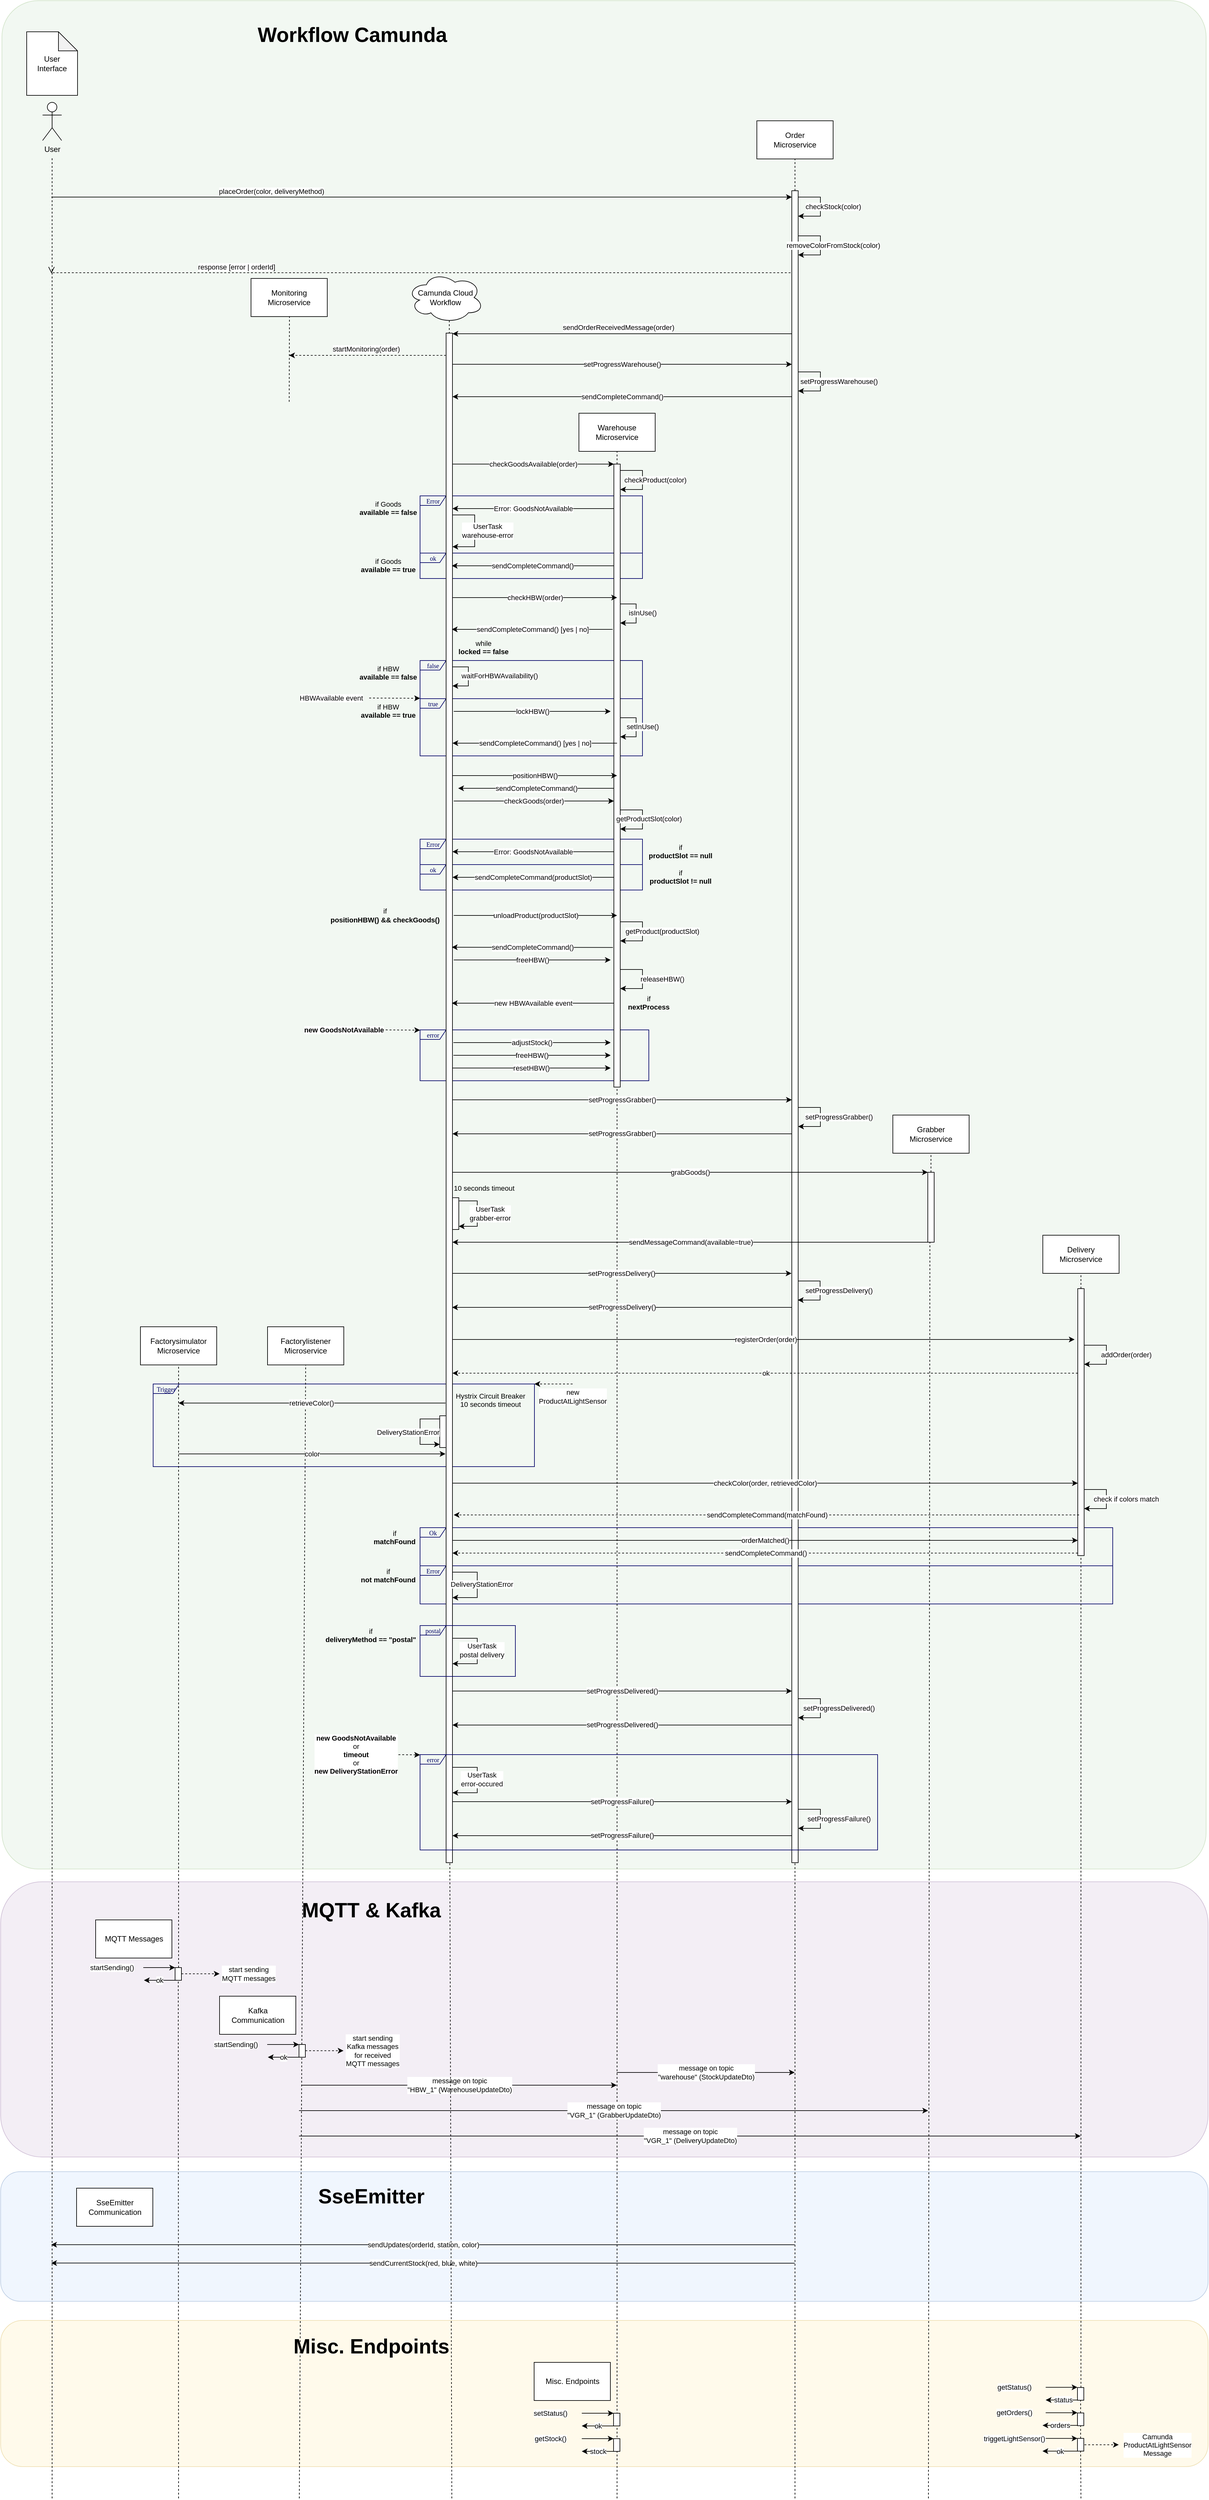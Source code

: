 <mxfile version="24.2.7" type="device">
  <diagram name="Page-1" id="2YBvvXClWsGukQMizWep">
    <mxGraphModel dx="2571" dy="2838" grid="1" gridSize="10" guides="1" tooltips="1" connect="1" arrows="1" fold="1" page="0" pageScale="1" pageWidth="850" pageHeight="1100" math="0" shadow="0">
      <root>
        <mxCell id="0" />
        <mxCell id="1" parent="0" />
        <mxCell id="Nqpnq9ONBKXhgnxI2q2Q-45" value="" style="rounded=1;whiteSpace=wrap;html=1;fillColor=#d5e8d4;strokeColor=#82b366;opacity=30;arcSize=3;" parent="1" vertex="1">
          <mxGeometry x="1582" y="-449" width="1895" height="2939" as="geometry" />
        </mxCell>
        <mxCell id="Nqpnq9ONBKXhgnxI2q2Q-44" value="" style="rounded=1;whiteSpace=wrap;html=1;fillColor=#fff2cc;strokeColor=#d6b656;opacity=40;" parent="1" vertex="1">
          <mxGeometry x="1580" y="3200" width="1900" height="230" as="geometry" />
        </mxCell>
        <mxCell id="Nqpnq9ONBKXhgnxI2q2Q-43" value="" style="rounded=1;whiteSpace=wrap;html=1;fillColor=#dae8fc;strokeColor=#6c8ebf;opacity=40;" parent="1" vertex="1">
          <mxGeometry x="1580" y="2966" width="1900" height="204" as="geometry" />
        </mxCell>
        <mxCell id="Nqpnq9ONBKXhgnxI2q2Q-42" value="" style="rounded=1;whiteSpace=wrap;html=1;fillColor=#e1d5e7;strokeColor=#9673a6;opacity=40;" parent="1" vertex="1">
          <mxGeometry x="1580" y="2510" width="1900" height="433" as="geometry" />
        </mxCell>
        <mxCell id="Nqpnq9ONBKXhgnxI2q2Q-31" value="Error" style="shape=umlFrame;whiteSpace=wrap;html=1;strokeColor=#000066;fillColor=none;fontFamily=Tahoma;fontSize=10;fontColor=#000066;align=center;width=41;height=15;gradientColor=none;" parent="1" vertex="1">
          <mxGeometry x="2240" y="2013" width="1090" height="60" as="geometry" />
        </mxCell>
        <mxCell id="Nqpnq9ONBKXhgnxI2q2Q-29" value="Ok" style="shape=umlFrame;whiteSpace=wrap;html=1;strokeColor=#000066;fillColor=none;fontFamily=Tahoma;fontSize=10;fontColor=#000066;align=center;width=41;height=15;gradientColor=none;" parent="1" vertex="1">
          <mxGeometry x="2240" y="1953" width="1090" height="60" as="geometry" />
        </mxCell>
        <mxCell id="Nqpnq9ONBKXhgnxI2q2Q-26" value="Trigger" style="shape=umlFrame;whiteSpace=wrap;html=1;strokeColor=#000066;fillColor=none;fontFamily=Tahoma;fontSize=10;fontColor=#000066;align=center;width=41;height=15;gradientColor=none;" parent="1" vertex="1">
          <mxGeometry x="1820" y="1727" width="600" height="130" as="geometry" />
        </mxCell>
        <mxCell id="Dkkg-td01ur48ESy3Eq0-56" value="Error" style="shape=umlFrame;whiteSpace=wrap;html=1;strokeColor=#000066;fillColor=none;fontFamily=Tahoma;fontSize=10;fontColor=#000066;align=center;width=41;height=15;gradientColor=none;" parent="1" vertex="1">
          <mxGeometry x="2240" y="330" width="350" height="90" as="geometry" />
        </mxCell>
        <mxCell id="Dkkg-td01ur48ESy3Eq0-59" value="ok" style="shape=umlFrame;whiteSpace=wrap;html=1;strokeColor=#000066;fillColor=none;fontFamily=Tahoma;fontSize=10;fontColor=#000066;align=center;width=41;height=15;gradientColor=none;" parent="1" vertex="1">
          <mxGeometry x="2240" y="420" width="350" height="40" as="geometry" />
        </mxCell>
        <mxCell id="Dkkg-td01ur48ESy3Eq0-69" value="true" style="shape=umlFrame;whiteSpace=wrap;html=1;strokeColor=#000066;fillColor=none;fontFamily=Tahoma;fontSize=10;fontColor=#000066;align=center;width=41;height=15;gradientColor=none;" parent="1" vertex="1">
          <mxGeometry x="2240" y="649" width="350" height="90" as="geometry" />
        </mxCell>
        <mxCell id="Nqpnq9ONBKXhgnxI2q2Q-12" value="false" style="shape=umlFrame;whiteSpace=wrap;html=1;strokeColor=#000066;fillColor=none;fontFamily=Tahoma;fontSize=10;fontColor=#000066;align=center;width=41;height=15;gradientColor=none;" parent="1" vertex="1">
          <mxGeometry x="2240" y="589" width="350" height="60" as="geometry" />
        </mxCell>
        <mxCell id="Nqpnq9ONBKXhgnxI2q2Q-15" value="Error" style="shape=umlFrame;whiteSpace=wrap;html=1;strokeColor=#000066;fillColor=none;fontFamily=Tahoma;fontSize=10;fontColor=#000066;align=center;width=41;height=15;gradientColor=none;" parent="1" vertex="1">
          <mxGeometry x="2240" y="870" width="350" height="40" as="geometry" />
        </mxCell>
        <mxCell id="Nqpnq9ONBKXhgnxI2q2Q-16" value="ok" style="shape=umlFrame;whiteSpace=wrap;html=1;strokeColor=#000066;fillColor=none;fontFamily=Tahoma;fontSize=10;fontColor=#000066;align=center;width=41;height=15;gradientColor=none;" parent="1" vertex="1">
          <mxGeometry x="2240" y="910" width="350" height="40" as="geometry" />
        </mxCell>
        <mxCell id="Dkkg-td01ur48ESy3Eq0-104" value="error" style="shape=umlFrame;whiteSpace=wrap;html=1;strokeColor=#000066;fillColor=none;fontFamily=Tahoma;fontSize=10;fontColor=#000066;align=center;width=41;height=15;gradientColor=none;" parent="1" vertex="1">
          <mxGeometry x="2240" y="1170" width="360" height="80" as="geometry" />
        </mxCell>
        <mxCell id="Dkkg-td01ur48ESy3Eq0-2" value="Delivery&lt;br&gt;Microservice" style="rounded=0;whiteSpace=wrap;html=1;" parent="1" vertex="1">
          <mxGeometry x="3220" y="1493" width="120" height="60" as="geometry" />
        </mxCell>
        <mxCell id="Dkkg-td01ur48ESy3Eq0-3" value="Grabber&lt;div&gt;Microservice&lt;/div&gt;" style="rounded=0;whiteSpace=wrap;html=1;" parent="1" vertex="1">
          <mxGeometry x="2984" y="1304" width="120" height="60" as="geometry" />
        </mxCell>
        <mxCell id="Dkkg-td01ur48ESy3Eq0-4" value="Factorylistener&lt;div&gt;Microservice&lt;/div&gt;" style="rounded=0;whiteSpace=wrap;html=1;" parent="1" vertex="1">
          <mxGeometry x="2000" y="1637" width="120" height="60" as="geometry" />
        </mxCell>
        <mxCell id="Dkkg-td01ur48ESy3Eq0-5" value="Factorysimulator&lt;div&gt;Microservice&lt;/div&gt;" style="rounded=0;whiteSpace=wrap;html=1;" parent="1" vertex="1">
          <mxGeometry x="1800" y="1637" width="120" height="60" as="geometry" />
        </mxCell>
        <mxCell id="Dkkg-td01ur48ESy3Eq0-7" value="&lt;div&gt;Order&lt;br&gt;Microservice&lt;/div&gt;" style="rounded=0;whiteSpace=wrap;html=1;" parent="1" vertex="1">
          <mxGeometry x="2770" y="-260" width="120" height="60" as="geometry" />
        </mxCell>
        <mxCell id="Dkkg-td01ur48ESy3Eq0-8" value="&lt;div&gt;Warehouse&lt;br&gt;Microservice&lt;/div&gt;" style="rounded=0;whiteSpace=wrap;html=1;" parent="1" vertex="1">
          <mxGeometry x="2490" y="200" width="120" height="60" as="geometry" />
        </mxCell>
        <mxCell id="Dkkg-td01ur48ESy3Eq0-9" value="Camunda Cloud Workflow" style="ellipse;shape=cloud;whiteSpace=wrap;html=1;" parent="1" vertex="1">
          <mxGeometry x="2220" y="-22" width="120" height="80" as="geometry" />
        </mxCell>
        <mxCell id="Dkkg-td01ur48ESy3Eq0-13" value="" style="endArrow=none;dashed=1;html=1;rounded=0;entryX=0.5;entryY=1;entryDx=0;entryDy=0;" parent="1" source="Dkkg-td01ur48ESy3Eq0-14" target="Dkkg-td01ur48ESy3Eq0-7" edge="1">
          <mxGeometry width="50" height="50" relative="1" as="geometry">
            <mxPoint x="2830" y="1261" as="sourcePoint" />
            <mxPoint x="2820" y="-129" as="targetPoint" />
          </mxGeometry>
        </mxCell>
        <mxCell id="Dkkg-td01ur48ESy3Eq0-15" value="" style="endArrow=none;dashed=1;html=1;rounded=0;entryX=0.5;entryY=1;entryDx=0;entryDy=0;" parent="1" target="Dkkg-td01ur48ESy3Eq0-14" edge="1">
          <mxGeometry width="50" height="50" relative="1" as="geometry">
            <mxPoint x="2830" y="3480" as="sourcePoint" />
            <mxPoint x="2830" y="-100" as="targetPoint" />
          </mxGeometry>
        </mxCell>
        <mxCell id="Dkkg-td01ur48ESy3Eq0-14" value="" style="html=1;points=[];perimeter=orthogonalPerimeter;outlineConnect=0;targetShapes=umlLifeline;portConstraint=eastwest;newEdgeStyle={&quot;edgeStyle&quot;:&quot;elbowEdgeStyle&quot;,&quot;elbow&quot;:&quot;vertical&quot;,&quot;curved&quot;:0,&quot;rounded&quot;:0};" parent="1" vertex="1">
          <mxGeometry x="2825" y="-150" width="10" height="2630" as="geometry" />
        </mxCell>
        <mxCell id="Dkkg-td01ur48ESy3Eq0-17" value="placeOrder(color, deliveryMethod)" style="endArrow=classic;html=1;rounded=0;" parent="1" target="Dkkg-td01ur48ESy3Eq0-14" edge="1">
          <mxGeometry x="-0.407" y="9" width="50" height="50" relative="1" as="geometry">
            <mxPoint x="1660" y="-140" as="sourcePoint" />
            <mxPoint x="2425" y="-150" as="targetPoint" />
            <mxPoint as="offset" />
          </mxGeometry>
        </mxCell>
        <mxCell id="Dkkg-td01ur48ESy3Eq0-19" value="checkStock(color)" style="endArrow=classic;html=1;rounded=0;" parent="1" edge="1">
          <mxGeometry y="20" width="50" height="50" relative="1" as="geometry">
            <mxPoint x="2835" y="-140" as="sourcePoint" />
            <mxPoint x="2835" y="-110" as="targetPoint" />
            <Array as="points">
              <mxPoint x="2870" y="-140" />
              <mxPoint x="2870" y="-110" />
            </Array>
            <mxPoint as="offset" />
          </mxGeometry>
        </mxCell>
        <mxCell id="Dkkg-td01ur48ESy3Eq0-20" value="response [error | orderId]" style="html=1;verticalAlign=bottom;endArrow=open;dashed=1;endSize=8;edgeStyle=elbowEdgeStyle;elbow=vertical;curved=0;rounded=0;" parent="1" edge="1">
          <mxGeometry x="0.503" relative="1" as="geometry">
            <mxPoint x="1660" y="-20" as="targetPoint" />
            <Array as="points">
              <mxPoint x="2660" y="-21" />
              <mxPoint x="2225" y="80" />
            </Array>
            <mxPoint x="2825" y="-31" as="sourcePoint" />
            <mxPoint as="offset" />
          </mxGeometry>
        </mxCell>
        <mxCell id="Dkkg-td01ur48ESy3Eq0-21" value="removeColorFromStock(color)" style="endArrow=classic;html=1;rounded=0;" parent="1" edge="1">
          <mxGeometry y="20" width="50" height="50" relative="1" as="geometry">
            <mxPoint x="2835" y="-79" as="sourcePoint" />
            <mxPoint x="2835" y="-49" as="targetPoint" />
            <Array as="points">
              <mxPoint x="2870" y="-79" />
              <mxPoint x="2870" y="-49" />
            </Array>
            <mxPoint as="offset" />
          </mxGeometry>
        </mxCell>
        <mxCell id="Dkkg-td01ur48ESy3Eq0-22" value="" style="endArrow=none;dashed=1;html=1;rounded=0;entryX=0.55;entryY=0.95;entryDx=0;entryDy=0;entryPerimeter=0;" parent="1" target="Dkkg-td01ur48ESy3Eq0-9" edge="1">
          <mxGeometry width="50" height="50" relative="1" as="geometry">
            <mxPoint x="2286" y="75" as="sourcePoint" />
            <mxPoint x="190" y="290" as="targetPoint" />
          </mxGeometry>
        </mxCell>
        <mxCell id="Dkkg-td01ur48ESy3Eq0-23" value="sendUpdates(orderId, station, color)" style="endArrow=classic;html=1;rounded=0;" parent="1" edge="1">
          <mxGeometry width="50" height="50" relative="1" as="geometry">
            <mxPoint x="2829.5" y="3081" as="sourcePoint" />
            <mxPoint x="1659.5" y="3080.89" as="targetPoint" />
          </mxGeometry>
        </mxCell>
        <mxCell id="Dkkg-td01ur48ESy3Eq0-24" value="sendCurrentStock(red, blue, white)" style="endArrow=classic;html=1;rounded=0;" parent="1" edge="1">
          <mxGeometry width="50" height="50" relative="1" as="geometry">
            <mxPoint x="2829.5" y="3110" as="sourcePoint" />
            <mxPoint x="1659.5" y="3109.78" as="targetPoint" />
          </mxGeometry>
        </mxCell>
        <mxCell id="Dkkg-td01ur48ESy3Eq0-25" value="sendOrderReceivedMessage(order)" style="endArrow=classic;html=1;rounded=0;" parent="1" edge="1">
          <mxGeometry x="0.022" y="-10" width="50" height="50" relative="1" as="geometry">
            <mxPoint x="2825" y="75" as="sourcePoint" />
            <mxPoint x="2291.0" y="75" as="targetPoint" />
            <mxPoint as="offset" />
          </mxGeometry>
        </mxCell>
        <mxCell id="Dkkg-td01ur48ESy3Eq0-26" value="" style="endArrow=none;dashed=1;html=1;rounded=0;entryX=0.5;entryY=1;entryDx=0;entryDy=0;" parent="1" source="Dkkg-td01ur48ESy3Eq0-44" target="Dkkg-td01ur48ESy3Eq0-8" edge="1">
          <mxGeometry width="50" height="50" relative="1" as="geometry">
            <mxPoint x="2550" y="1710" as="sourcePoint" />
            <mxPoint x="2490" y="400" as="targetPoint" />
          </mxGeometry>
        </mxCell>
        <mxCell id="Dkkg-td01ur48ESy3Eq0-27" value="message on topic &lt;br&gt;&quot;warehouse&quot; (StockUpdateDto)" style="endArrow=classic;html=1;rounded=0;" parent="1" edge="1">
          <mxGeometry width="50" height="50" relative="1" as="geometry">
            <mxPoint x="2549.5" y="2810" as="sourcePoint" />
            <mxPoint x="2829.5" y="2810" as="targetPoint" />
            <mxPoint as="offset" />
          </mxGeometry>
        </mxCell>
        <mxCell id="Dkkg-td01ur48ESy3Eq0-28" value="SseEmitter Communication" style="rounded=0;whiteSpace=wrap;html=1;" parent="1" vertex="1">
          <mxGeometry x="1699.5" y="2992" width="120" height="60" as="geometry" />
        </mxCell>
        <mxCell id="Dkkg-td01ur48ESy3Eq0-29" value="Kafka&lt;br&gt;Communication" style="rounded=0;whiteSpace=wrap;html=1;" parent="1" vertex="1">
          <mxGeometry x="1924.5" y="2690" width="120" height="60" as="geometry" />
        </mxCell>
        <mxCell id="Dkkg-td01ur48ESy3Eq0-36" value="" style="endArrow=none;dashed=1;html=1;rounded=0;entryX=0.5;entryY=1;entryDx=0;entryDy=0;" parent="1" target="Dkkg-td01ur48ESy3Eq0-4" edge="1">
          <mxGeometry width="50" height="50" relative="1" as="geometry">
            <mxPoint x="2050" y="3480" as="sourcePoint" />
            <mxPoint x="2049" y="1200" as="targetPoint" />
          </mxGeometry>
        </mxCell>
        <mxCell id="Dkkg-td01ur48ESy3Eq0-37" value="message on topic&lt;br&gt;&quot;HBW_1&quot; (WarehouseUpdateDto)" style="endArrow=classic;html=1;rounded=0;" parent="1" edge="1">
          <mxGeometry x="0.001" width="50" height="50" relative="1" as="geometry">
            <mxPoint x="2053.5" y="2830" as="sourcePoint" />
            <mxPoint x="2549.5" y="2830" as="targetPoint" />
            <mxPoint as="offset" />
          </mxGeometry>
        </mxCell>
        <mxCell id="Dkkg-td01ur48ESy3Eq0-38" value="" style="endArrow=none;dashed=1;html=1;rounded=0;entryX=0.5;entryY=1;entryDx=0;entryDy=0;" parent="1" source="Dkkg-td01ur48ESy3Eq0-118" target="Dkkg-td01ur48ESy3Eq0-2" edge="1">
          <mxGeometry width="50" height="50" relative="1" as="geometry">
            <mxPoint x="1030" y="3477" as="sourcePoint" />
            <mxPoint x="1029" y="417" as="targetPoint" />
          </mxGeometry>
        </mxCell>
        <mxCell id="Dkkg-td01ur48ESy3Eq0-39" value="" style="endArrow=none;dashed=1;html=1;rounded=0;entryX=0.5;entryY=1;entryDx=0;entryDy=0;" parent="1" source="Dkkg-td01ur48ESy3Eq0-108" target="Dkkg-td01ur48ESy3Eq0-3" edge="1">
          <mxGeometry width="50" height="50" relative="1" as="geometry">
            <mxPoint x="3044" y="2154" as="sourcePoint" />
            <mxPoint x="3043" y="-376" as="targetPoint" />
          </mxGeometry>
        </mxCell>
        <mxCell id="Dkkg-td01ur48ESy3Eq0-40" value="checkGoodsAvailable(order)" style="endArrow=classic;html=1;rounded=0;" parent="1" edge="1">
          <mxGeometry width="50" height="50" relative="1" as="geometry">
            <mxPoint x="2291" y="280.0" as="sourcePoint" />
            <mxPoint x="2545" y="280.0" as="targetPoint" />
          </mxGeometry>
        </mxCell>
        <mxCell id="Dkkg-td01ur48ESy3Eq0-43" value="" style="endArrow=none;dashed=1;html=1;rounded=0;entryX=0.55;entryY=0.95;entryDx=0;entryDy=0;entryPerimeter=0;" parent="1" target="Dkkg-td01ur48ESy3Eq0-41" edge="1">
          <mxGeometry width="50" height="50" relative="1" as="geometry">
            <mxPoint x="2290" y="3480" as="sourcePoint" />
            <mxPoint x="126" y="166" as="targetPoint" />
          </mxGeometry>
        </mxCell>
        <mxCell id="Dkkg-td01ur48ESy3Eq0-41" value="" style="html=1;points=[];perimeter=orthogonalPerimeter;outlineConnect=0;targetShapes=umlLifeline;portConstraint=eastwest;newEdgeStyle={&quot;edgeStyle&quot;:&quot;elbowEdgeStyle&quot;,&quot;elbow&quot;:&quot;vertical&quot;,&quot;curved&quot;:0,&quot;rounded&quot;:0};" parent="1" vertex="1">
          <mxGeometry x="2281" y="74" width="10" height="2406" as="geometry" />
        </mxCell>
        <mxCell id="Dkkg-td01ur48ESy3Eq0-45" value="" style="endArrow=none;dashed=1;html=1;rounded=0;" parent="1" target="Dkkg-td01ur48ESy3Eq0-44" edge="1">
          <mxGeometry width="50" height="50" relative="1" as="geometry">
            <mxPoint x="2550" y="3480" as="sourcePoint" />
            <mxPoint x="2950" y="1840" as="targetPoint" />
          </mxGeometry>
        </mxCell>
        <mxCell id="Dkkg-td01ur48ESy3Eq0-44" value="" style="html=1;points=[];perimeter=orthogonalPerimeter;outlineConnect=0;targetShapes=umlLifeline;portConstraint=eastwest;newEdgeStyle={&quot;edgeStyle&quot;:&quot;elbowEdgeStyle&quot;,&quot;elbow&quot;:&quot;vertical&quot;,&quot;curved&quot;:0,&quot;rounded&quot;:0};" parent="1" vertex="1">
          <mxGeometry x="2545" y="280" width="10" height="980" as="geometry" />
        </mxCell>
        <mxCell id="Dkkg-td01ur48ESy3Eq0-46" value="checkProduct(color)" style="endArrow=classic;html=1;rounded=0;" parent="1" edge="1">
          <mxGeometry y="20" width="50" height="50" relative="1" as="geometry">
            <mxPoint x="2555" y="290" as="sourcePoint" />
            <mxPoint x="2555" y="320" as="targetPoint" />
            <Array as="points">
              <mxPoint x="2590" y="290" />
              <mxPoint x="2590" y="320" />
            </Array>
            <mxPoint as="offset" />
          </mxGeometry>
        </mxCell>
        <mxCell id="Dkkg-td01ur48ESy3Eq0-61" value="Error: GoodsNotAvailable" style="endArrow=classic;html=1;rounded=0;" parent="1" edge="1">
          <mxGeometry width="50" height="50" relative="1" as="geometry">
            <mxPoint x="2545" y="350" as="sourcePoint" />
            <mxPoint x="2291" y="350" as="targetPoint" />
          </mxGeometry>
        </mxCell>
        <mxCell id="Dkkg-td01ur48ESy3Eq0-62" value="UserTask&lt;br&gt;warehouse-error" style="endArrow=classic;html=1;rounded=0;" parent="1" edge="1">
          <mxGeometry y="20" width="50" height="50" relative="1" as="geometry">
            <mxPoint x="2291" y="360" as="sourcePoint" />
            <mxPoint x="2291" y="410" as="targetPoint" />
            <Array as="points">
              <mxPoint x="2326" y="360" />
              <mxPoint x="2326" y="410" />
              <mxPoint x="2291" y="410" />
            </Array>
            <mxPoint as="offset" />
          </mxGeometry>
        </mxCell>
        <mxCell id="Dkkg-td01ur48ESy3Eq0-63" value="sendCompleteCommand()" style="endArrow=classic;html=1;rounded=0;" parent="1" edge="1">
          <mxGeometry width="50" height="50" relative="1" as="geometry">
            <mxPoint x="2544.5" y="440" as="sourcePoint" />
            <mxPoint x="2290" y="440" as="targetPoint" />
          </mxGeometry>
        </mxCell>
        <mxCell id="Dkkg-td01ur48ESy3Eq0-64" value="checkHBW(order)" style="endArrow=classic;html=1;rounded=0;" parent="1" edge="1">
          <mxGeometry width="50" height="50" relative="1" as="geometry">
            <mxPoint x="2291" y="490" as="sourcePoint" />
            <mxPoint x="2550" y="490" as="targetPoint" />
          </mxGeometry>
        </mxCell>
        <mxCell id="Dkkg-td01ur48ESy3Eq0-66" value="isInUse()" style="endArrow=classic;html=1;rounded=0;" parent="1" edge="1">
          <mxGeometry x="-0.02" y="10" width="50" height="50" relative="1" as="geometry">
            <mxPoint x="2555" y="500" as="sourcePoint" />
            <mxPoint x="2555" y="530" as="targetPoint" />
            <Array as="points">
              <mxPoint x="2580" y="500" />
              <mxPoint x="2580" y="530" />
            </Array>
            <mxPoint as="offset" />
          </mxGeometry>
        </mxCell>
        <mxCell id="Dkkg-td01ur48ESy3Eq0-68" value="sendCompleteCommand() [yes | no]" style="endArrow=classic;html=1;rounded=0;" parent="1" edge="1">
          <mxGeometry width="50" height="50" relative="1" as="geometry">
            <mxPoint x="2543" y="540.0" as="sourcePoint" />
            <mxPoint x="2290" y="540" as="targetPoint" />
          </mxGeometry>
        </mxCell>
        <mxCell id="Dkkg-td01ur48ESy3Eq0-71" value="&lt;p style=&quot;margin-top: 0px; font-size: 11px;&quot;&gt;&lt;span style=&quot;font-weight: 400;&quot;&gt;if Goods&lt;/span&gt;&lt;br&gt;available == false&lt;/p&gt;" style="text;html=1;whiteSpace=wrap;overflow=hidden;rounded=0;align=center;verticalAlign=top;fontSize=11;fontStyle=1;fontFamily=Helvetica;" parent="1" vertex="1">
          <mxGeometry x="2130" y="330" width="120" height="40" as="geometry" />
        </mxCell>
        <mxCell id="Dkkg-td01ur48ESy3Eq0-72" value="&lt;span style=&quot;font-weight: normal;&quot;&gt;if HBW&lt;/span&gt;&lt;div&gt;available == true&lt;br&gt;&lt;/div&gt;" style="text;html=1;whiteSpace=wrap;overflow=hidden;rounded=0;align=center;verticalAlign=top;fontSize=11;fontStyle=1;fontFamily=Helvetica;" parent="1" vertex="1">
          <mxGeometry x="2130" y="649" width="120" height="40" as="geometry" />
        </mxCell>
        <mxCell id="Dkkg-td01ur48ESy3Eq0-73" value="lockHBW()" style="endArrow=classic;html=1;rounded=0;" parent="1" edge="1">
          <mxGeometry width="50" height="50" relative="1" as="geometry">
            <mxPoint x="2293" y="669" as="sourcePoint" />
            <mxPoint x="2540" y="669" as="targetPoint" />
          </mxGeometry>
        </mxCell>
        <mxCell id="Dkkg-td01ur48ESy3Eq0-74" value="setInUse()" style="endArrow=classic;html=1;rounded=0;" parent="1" edge="1">
          <mxGeometry x="-0.02" y="10" width="50" height="50" relative="1" as="geometry">
            <mxPoint x="2555" y="679" as="sourcePoint" />
            <mxPoint x="2555" y="709" as="targetPoint" />
            <Array as="points">
              <mxPoint x="2580" y="679" />
              <mxPoint x="2580" y="709" />
            </Array>
            <mxPoint as="offset" />
          </mxGeometry>
        </mxCell>
        <mxCell id="Dkkg-td01ur48ESy3Eq0-75" value="sendCompleteCommand() [yes | no]" style="endArrow=classic;html=1;rounded=0;" parent="1" edge="1">
          <mxGeometry width="50" height="50" relative="1" as="geometry">
            <mxPoint x="2550" y="719" as="sourcePoint" />
            <mxPoint x="2291" y="719.0" as="targetPoint" />
          </mxGeometry>
        </mxCell>
        <mxCell id="Dkkg-td01ur48ESy3Eq0-82" value="positionHBW()" style="endArrow=classic;html=1;rounded=0;" parent="1" edge="1">
          <mxGeometry width="50" height="50" relative="1" as="geometry">
            <mxPoint x="2291" y="770" as="sourcePoint" />
            <mxPoint x="2550" y="770" as="targetPoint" />
          </mxGeometry>
        </mxCell>
        <mxCell id="Dkkg-td01ur48ESy3Eq0-83" value="checkGoods(order)" style="endArrow=classic;html=1;rounded=0;" parent="1" target="Dkkg-td01ur48ESy3Eq0-44" edge="1">
          <mxGeometry x="0.001" width="50" height="50" relative="1" as="geometry">
            <mxPoint x="2293" y="810" as="sourcePoint" />
            <mxPoint x="2807" y="810" as="targetPoint" />
            <mxPoint as="offset" />
          </mxGeometry>
        </mxCell>
        <mxCell id="Dkkg-td01ur48ESy3Eq0-85" value="getProductSlot(color)" style="endArrow=classic;html=1;rounded=0;" parent="1" edge="1">
          <mxGeometry x="-0.029" y="10" width="50" height="50" relative="1" as="geometry">
            <mxPoint x="2555" y="824" as="sourcePoint" />
            <mxPoint x="2555" y="854" as="targetPoint" />
            <Array as="points">
              <mxPoint x="2590" y="824" />
              <mxPoint x="2590" y="854" />
            </Array>
            <mxPoint as="offset" />
          </mxGeometry>
        </mxCell>
        <mxCell id="Dkkg-td01ur48ESy3Eq0-92" value="sendCompleteCommand(productSlot)" style="endArrow=classic;html=1;rounded=0;" parent="1" edge="1">
          <mxGeometry x="0.001" width="50" height="50" relative="1" as="geometry">
            <mxPoint x="2545" y="930.0" as="sourcePoint" />
            <mxPoint x="2291" y="930.0" as="targetPoint" />
            <mxPoint as="offset" />
          </mxGeometry>
        </mxCell>
        <mxCell id="Dkkg-td01ur48ESy3Eq0-93" value="&lt;span style=&quot;font-weight: normal;&quot;&gt;if&lt;/span&gt;&lt;br&gt;positionHBW() &amp;amp;&amp;amp; checkGoods()" style="text;html=1;whiteSpace=wrap;overflow=hidden;rounded=0;align=center;verticalAlign=middle;fontSize=11;fontStyle=1;fontFamily=Helvetica;" parent="1" vertex="1">
          <mxGeometry x="2079" y="960" width="212" height="60" as="geometry" />
        </mxCell>
        <mxCell id="Dkkg-td01ur48ESy3Eq0-94" value="sendCompleteCommand()" style="endArrow=classic;html=1;rounded=0;" parent="1" edge="1">
          <mxGeometry width="50" height="50" relative="1" as="geometry">
            <mxPoint x="2545" y="790.0" as="sourcePoint" />
            <mxPoint x="2300" y="790" as="targetPoint" />
          </mxGeometry>
        </mxCell>
        <mxCell id="Dkkg-td01ur48ESy3Eq0-95" value="unloadProduct(productSlot)" style="endArrow=classic;html=1;rounded=0;" parent="1" edge="1">
          <mxGeometry width="50" height="50" relative="1" as="geometry">
            <mxPoint x="2293" y="990" as="sourcePoint" />
            <mxPoint x="2550" y="990" as="targetPoint" />
          </mxGeometry>
        </mxCell>
        <mxCell id="Dkkg-td01ur48ESy3Eq0-96" value="getProduct(productSlot)" style="endArrow=classic;html=1;rounded=0;" parent="1" edge="1">
          <mxGeometry y="31" width="50" height="50" relative="1" as="geometry">
            <mxPoint x="2555" y="1000" as="sourcePoint" />
            <mxPoint x="2555" y="1030" as="targetPoint" />
            <Array as="points">
              <mxPoint x="2590" y="1000" />
              <mxPoint x="2590" y="1030" />
            </Array>
            <mxPoint as="offset" />
          </mxGeometry>
        </mxCell>
        <mxCell id="Dkkg-td01ur48ESy3Eq0-97" value="sendCompleteCommand()" style="endArrow=classic;html=1;rounded=0;" parent="1" edge="1">
          <mxGeometry x="-0.001" width="50" height="50" relative="1" as="geometry">
            <mxPoint x="2543.5" y="1040.38" as="sourcePoint" />
            <mxPoint x="2290" y="1040" as="targetPoint" />
            <mxPoint as="offset" />
          </mxGeometry>
        </mxCell>
        <mxCell id="Dkkg-td01ur48ESy3Eq0-98" value="freeHBW()" style="endArrow=classic;html=1;rounded=0;" parent="1" edge="1">
          <mxGeometry width="50" height="50" relative="1" as="geometry">
            <mxPoint x="2293" y="1060" as="sourcePoint" />
            <mxPoint x="2540" y="1060" as="targetPoint" />
          </mxGeometry>
        </mxCell>
        <mxCell id="Dkkg-td01ur48ESy3Eq0-100" value="releaseHBW()" style="endArrow=classic;html=1;rounded=0;" parent="1" edge="1">
          <mxGeometry y="31" width="50" height="50" relative="1" as="geometry">
            <mxPoint x="2555" y="1075" as="sourcePoint" />
            <mxPoint x="2555" y="1105" as="targetPoint" />
            <Array as="points">
              <mxPoint x="2590" y="1075" />
              <mxPoint x="2590" y="1105" />
            </Array>
            <mxPoint as="offset" />
          </mxGeometry>
        </mxCell>
        <mxCell id="Dkkg-td01ur48ESy3Eq0-103" value="new HBWAvailable event" style="endArrow=classic;html=1;rounded=0;" parent="1" edge="1">
          <mxGeometry x="-0.001" width="50" height="50" relative="1" as="geometry">
            <mxPoint x="2545" y="1128.01" as="sourcePoint" />
            <mxPoint x="2290" y="1128" as="targetPoint" />
            <mxPoint as="offset" />
          </mxGeometry>
        </mxCell>
        <mxCell id="Dkkg-td01ur48ESy3Eq0-105" value="freeHBW()" style="endArrow=classic;html=1;rounded=0;" parent="1" edge="1">
          <mxGeometry width="50" height="50" relative="1" as="geometry">
            <mxPoint x="2292.5" y="1210.06" as="sourcePoint" />
            <mxPoint x="2540" y="1210" as="targetPoint" />
          </mxGeometry>
        </mxCell>
        <mxCell id="Dkkg-td01ur48ESy3Eq0-106" value="adjustStock()" style="endArrow=classic;html=1;rounded=0;" parent="1" edge="1">
          <mxGeometry width="50" height="50" relative="1" as="geometry">
            <mxPoint x="2292.5" y="1190.06" as="sourcePoint" />
            <mxPoint x="2540" y="1190" as="targetPoint" />
          </mxGeometry>
        </mxCell>
        <mxCell id="Dkkg-td01ur48ESy3Eq0-109" value="" style="endArrow=none;dashed=1;html=1;rounded=0;entryX=0.5;entryY=1;entryDx=0;entryDy=0;" parent="1" edge="1">
          <mxGeometry width="50" height="50" relative="1" as="geometry">
            <mxPoint x="3040" y="3480" as="sourcePoint" />
            <mxPoint x="3042.44" y="1400" as="targetPoint" />
          </mxGeometry>
        </mxCell>
        <mxCell id="Dkkg-td01ur48ESy3Eq0-108" value="" style="html=1;points=[];perimeter=orthogonalPerimeter;outlineConnect=0;targetShapes=umlLifeline;portConstraint=eastwest;newEdgeStyle={&quot;edgeStyle&quot;:&quot;elbowEdgeStyle&quot;,&quot;elbow&quot;:&quot;vertical&quot;,&quot;curved&quot;:0,&quot;rounded&quot;:0};" parent="1" vertex="1">
          <mxGeometry x="3039" y="1394" width="10" height="110" as="geometry" />
        </mxCell>
        <mxCell id="Dkkg-td01ur48ESy3Eq0-110" value="grabGoods()" style="endArrow=classic;html=1;rounded=0;" parent="1" edge="1">
          <mxGeometry width="50" height="50" relative="1" as="geometry">
            <mxPoint x="2291" y="1394" as="sourcePoint" />
            <mxPoint x="3039" y="1394" as="targetPoint" />
          </mxGeometry>
        </mxCell>
        <mxCell id="Dkkg-td01ur48ESy3Eq0-114" value="sendMessageCommand(available=true)" style="endArrow=classic;html=1;rounded=0;" parent="1" source="Dkkg-td01ur48ESy3Eq0-108" edge="1">
          <mxGeometry x="-0.001" width="50" height="50" relative="1" as="geometry">
            <mxPoint x="2995" y="1504.0" as="sourcePoint" />
            <mxPoint x="2291" y="1504" as="targetPoint" />
            <mxPoint as="offset" />
          </mxGeometry>
        </mxCell>
        <mxCell id="Dkkg-td01ur48ESy3Eq0-115" value="&lt;span style=&quot;font-weight: normal;&quot;&gt;10 seconds timeout&lt;/span&gt;" style="text;html=1;whiteSpace=wrap;overflow=hidden;rounded=0;align=center;verticalAlign=middle;fontSize=11;fontStyle=1;fontFamily=Helvetica;" parent="1" vertex="1">
          <mxGeometry x="2281" y="1404" width="120" height="30" as="geometry" />
        </mxCell>
        <mxCell id="Dkkg-td01ur48ESy3Eq0-116" value="UserTask&lt;div&gt;grabber-error&lt;/div&gt;" style="endArrow=classic;html=1;rounded=0;" parent="1" edge="1">
          <mxGeometry y="20" width="50" height="50" relative="1" as="geometry">
            <mxPoint x="2301" y="1439" as="sourcePoint" />
            <mxPoint x="2301" y="1479" as="targetPoint" />
            <Array as="points">
              <mxPoint x="2330" y="1439" />
              <mxPoint x="2330" y="1459" />
              <mxPoint x="2330" y="1479" />
            </Array>
            <mxPoint as="offset" />
          </mxGeometry>
        </mxCell>
        <mxCell id="Dkkg-td01ur48ESy3Eq0-117" value="" style="html=1;points=[];perimeter=orthogonalPerimeter;outlineConnect=0;targetShapes=umlLifeline;portConstraint=eastwest;newEdgeStyle={&quot;edgeStyle&quot;:&quot;elbowEdgeStyle&quot;,&quot;elbow&quot;:&quot;vertical&quot;,&quot;curved&quot;:0,&quot;rounded&quot;:0};" parent="1" vertex="1">
          <mxGeometry x="2291" y="1434" width="10" height="50" as="geometry" />
        </mxCell>
        <mxCell id="Dkkg-td01ur48ESy3Eq0-119" value="" style="endArrow=none;dashed=1;html=1;rounded=0;entryX=0.5;entryY=1;entryDx=0;entryDy=0;" parent="1" source="Dkkg-td01ur48ESy3Eq0-169" target="Dkkg-td01ur48ESy3Eq0-118" edge="1">
          <mxGeometry width="50" height="50" relative="1" as="geometry">
            <mxPoint x="1030" y="4310" as="sourcePoint" />
            <mxPoint x="1030" y="220" as="targetPoint" />
          </mxGeometry>
        </mxCell>
        <mxCell id="Dkkg-td01ur48ESy3Eq0-118" value="" style="html=1;points=[];perimeter=orthogonalPerimeter;outlineConnect=0;targetShapes=umlLifeline;portConstraint=eastwest;newEdgeStyle={&quot;edgeStyle&quot;:&quot;elbowEdgeStyle&quot;,&quot;elbow&quot;:&quot;vertical&quot;,&quot;curved&quot;:0,&quot;rounded&quot;:0};" parent="1" vertex="1">
          <mxGeometry x="3275" y="1577" width="10" height="420" as="geometry" />
        </mxCell>
        <mxCell id="Dkkg-td01ur48ESy3Eq0-120" value="registerOrder(order)" style="endArrow=classic;html=1;rounded=0;" parent="1" edge="1">
          <mxGeometry x="0.006" width="50" height="50" relative="1" as="geometry">
            <mxPoint x="2291" y="1657" as="sourcePoint" />
            <mxPoint x="3270" y="1657" as="targetPoint" />
            <mxPoint as="offset" />
          </mxGeometry>
        </mxCell>
        <mxCell id="Dkkg-td01ur48ESy3Eq0-122" value="ok" style="endArrow=classic;html=1;rounded=0;dashed=1;" parent="1" edge="1">
          <mxGeometry x="-0.001" width="50" height="50" relative="1" as="geometry">
            <mxPoint x="3275" y="1710.0" as="sourcePoint" />
            <mxPoint x="2291" y="1710.0" as="targetPoint" />
            <mxPoint as="offset" />
          </mxGeometry>
        </mxCell>
        <mxCell id="Dkkg-td01ur48ESy3Eq0-123" value="addOrder(order)" style="endArrow=classic;html=1;rounded=0;" parent="1" edge="1">
          <mxGeometry y="31" width="50" height="50" relative="1" as="geometry">
            <mxPoint x="3285" y="1666" as="sourcePoint" />
            <mxPoint x="3285" y="1696" as="targetPoint" />
            <Array as="points">
              <mxPoint x="3320" y="1666" />
              <mxPoint x="3320" y="1696" />
            </Array>
            <mxPoint as="offset" />
          </mxGeometry>
        </mxCell>
        <mxCell id="Dkkg-td01ur48ESy3Eq0-127" value="" style="endArrow=none;dashed=1;html=1;rounded=0;entryX=0.5;entryY=1;entryDx=0;entryDy=0;" parent="1" source="Dkkg-td01ur48ESy3Eq0-179" target="Dkkg-td01ur48ESy3Eq0-5" edge="1">
          <mxGeometry width="50" height="50" relative="1" as="geometry">
            <mxPoint x="1850" y="4290" as="sourcePoint" />
            <mxPoint x="1900" y="1780" as="targetPoint" />
          </mxGeometry>
        </mxCell>
        <mxCell id="Dkkg-td01ur48ESy3Eq0-130" value="color" style="endArrow=classic;html=1;rounded=0;" parent="1" edge="1">
          <mxGeometry width="50" height="50" relative="1" as="geometry">
            <mxPoint x="1860" y="1837" as="sourcePoint" />
            <mxPoint x="2280" y="1837" as="targetPoint" />
          </mxGeometry>
        </mxCell>
        <mxCell id="Dkkg-td01ur48ESy3Eq0-133" value="&lt;span style=&quot;font-weight: normal;&quot;&gt;Hystrix Circuit Breaker&lt;/span&gt;&lt;div&gt;&lt;span style=&quot;font-weight: normal;&quot;&gt;10 seconds timeout&lt;/span&gt;&lt;/div&gt;" style="text;html=1;whiteSpace=wrap;overflow=hidden;rounded=0;align=center;verticalAlign=middle;fontSize=11;fontStyle=1;fontFamily=Helvetica;" parent="1" vertex="1">
          <mxGeometry x="2291" y="1737" width="120" height="30" as="geometry" />
        </mxCell>
        <mxCell id="Dkkg-td01ur48ESy3Eq0-134" value="checkColor(order, retrievedColor)" style="endArrow=classic;html=1;rounded=0;" parent="1" edge="1">
          <mxGeometry width="50" height="50" relative="1" as="geometry">
            <mxPoint x="2291" y="1883" as="sourcePoint" />
            <mxPoint x="3275" y="1883" as="targetPoint" />
          </mxGeometry>
        </mxCell>
        <mxCell id="Dkkg-td01ur48ESy3Eq0-135" value="check if colors match" style="endArrow=classic;html=1;rounded=0;" parent="1" edge="1">
          <mxGeometry y="31" width="50" height="50" relative="1" as="geometry">
            <mxPoint x="3285" y="1893" as="sourcePoint" />
            <mxPoint x="3285" y="1923" as="targetPoint" />
            <Array as="points">
              <mxPoint x="3320" y="1893" />
              <mxPoint x="3320" y="1923" />
            </Array>
            <mxPoint as="offset" />
          </mxGeometry>
        </mxCell>
        <mxCell id="Dkkg-td01ur48ESy3Eq0-136" value="sendCompleteCommand(matchFound)" style="endArrow=classic;html=1;rounded=0;dashed=1;" parent="1" edge="1">
          <mxGeometry x="-0.001" width="50" height="50" relative="1" as="geometry">
            <mxPoint x="3277" y="1933" as="sourcePoint" />
            <mxPoint x="2293" y="1933" as="targetPoint" />
            <mxPoint as="offset" />
          </mxGeometry>
        </mxCell>
        <mxCell id="Dkkg-td01ur48ESy3Eq0-138" value="&lt;span style=&quot;font-weight: normal;&quot;&gt;if&lt;/span&gt;&lt;div&gt;matchFound&lt;/div&gt;" style="text;html=1;whiteSpace=wrap;overflow=hidden;rounded=0;align=center;verticalAlign=middle;fontSize=11;fontStyle=1;fontFamily=Helvetica;" parent="1" vertex="1">
          <mxGeometry x="2140" y="1953" width="120" height="30" as="geometry" />
        </mxCell>
        <mxCell id="Dkkg-td01ur48ESy3Eq0-139" value="orderMatched()" style="endArrow=classic;html=1;rounded=0;" parent="1" edge="1">
          <mxGeometry width="50" height="50" relative="1" as="geometry">
            <mxPoint x="2291" y="1973" as="sourcePoint" />
            <mxPoint x="3275" y="1973" as="targetPoint" />
          </mxGeometry>
        </mxCell>
        <mxCell id="Dkkg-td01ur48ESy3Eq0-144" value="DeliveryStationError" style="endArrow=classic;html=1;rounded=0;" parent="1" edge="1">
          <mxGeometry x="-0.017" y="7" width="50" height="50" relative="1" as="geometry">
            <mxPoint x="2291" y="2023" as="sourcePoint" />
            <mxPoint x="2291" y="2063" as="targetPoint" />
            <Array as="points">
              <mxPoint x="2320" y="2023" />
              <mxPoint x="2330" y="2023" />
              <mxPoint x="2330" y="2063" />
            </Array>
            <mxPoint as="offset" />
          </mxGeometry>
        </mxCell>
        <mxCell id="Dkkg-td01ur48ESy3Eq0-147" value="postal" style="shape=umlFrame;whiteSpace=wrap;html=1;strokeColor=#000066;fillColor=none;fontFamily=Tahoma;fontSize=10;fontColor=#000066;align=center;width=41;height=15;gradientColor=none;" parent="1" vertex="1">
          <mxGeometry x="2240" y="2107" width="150" height="80" as="geometry" />
        </mxCell>
        <mxCell id="Dkkg-td01ur48ESy3Eq0-153" value="MQTT Messages" style="rounded=0;whiteSpace=wrap;html=1;" parent="1" vertex="1">
          <mxGeometry x="1729.5" y="2570" width="120" height="60" as="geometry" />
        </mxCell>
        <mxCell id="Dkkg-td01ur48ESy3Eq0-155" value="setStatus()" style="endArrow=classic;html=1;rounded=0;" parent="1" edge="1">
          <mxGeometry x="-1" y="-50" width="50" height="50" relative="1" as="geometry">
            <mxPoint x="2494.5" y="3346" as="sourcePoint" />
            <mxPoint x="2544.5" y="3346" as="targetPoint" />
            <mxPoint x="-50" y="-50" as="offset" />
          </mxGeometry>
        </mxCell>
        <mxCell id="Dkkg-td01ur48ESy3Eq0-156" value="message on topic&lt;br&gt;&quot;VGR_1&quot; (GrabberUpdateDto)" style="endArrow=classic;html=1;rounded=0;" parent="1" edge="1">
          <mxGeometry width="50" height="50" relative="1" as="geometry">
            <mxPoint x="2049.5" y="2870" as="sourcePoint" />
            <mxPoint x="3039.5" y="2870" as="targetPoint" />
            <mxPoint as="offset" />
          </mxGeometry>
        </mxCell>
        <mxCell id="Dkkg-td01ur48ESy3Eq0-157" value="message on topic&lt;br&gt;&quot;VGR_1&quot; (DeliveryUpdateDto)" style="endArrow=classic;html=1;rounded=0;" parent="1" edge="1">
          <mxGeometry width="50" height="50" relative="1" as="geometry">
            <mxPoint x="2049.5" y="2910" as="sourcePoint" />
            <mxPoint x="3279.5" y="2910" as="targetPoint" />
            <mxPoint as="offset" />
          </mxGeometry>
        </mxCell>
        <mxCell id="Dkkg-td01ur48ESy3Eq0-161" value="" style="html=1;points=[];perimeter=orthogonalPerimeter;outlineConnect=0;targetShapes=umlLifeline;portConstraint=eastwest;newEdgeStyle={&quot;edgeStyle&quot;:&quot;elbowEdgeStyle&quot;,&quot;elbow&quot;:&quot;vertical&quot;,&quot;curved&quot;:0,&quot;rounded&quot;:0};" parent="1" vertex="1">
          <mxGeometry x="2544.5" y="3346" width="10" height="20" as="geometry" />
        </mxCell>
        <mxCell id="Dkkg-td01ur48ESy3Eq0-163" value="ok" style="endArrow=classic;html=1;rounded=0;" parent="1" source="Dkkg-td01ur48ESy3Eq0-161" edge="1">
          <mxGeometry width="50" height="50" relative="1" as="geometry">
            <mxPoint x="2434.5" y="3416" as="sourcePoint" />
            <mxPoint x="2494.5" y="3366" as="targetPoint" />
          </mxGeometry>
        </mxCell>
        <mxCell id="Dkkg-td01ur48ESy3Eq0-164" value="getStock()" style="endArrow=classic;html=1;rounded=0;" parent="1" edge="1">
          <mxGeometry x="-1" y="-50" width="50" height="50" relative="1" as="geometry">
            <mxPoint x="2494.5" y="3386" as="sourcePoint" />
            <mxPoint x="2544.5" y="3386" as="targetPoint" />
            <mxPoint x="-50" y="-50" as="offset" />
          </mxGeometry>
        </mxCell>
        <mxCell id="Dkkg-td01ur48ESy3Eq0-165" value="" style="html=1;points=[];perimeter=orthogonalPerimeter;outlineConnect=0;targetShapes=umlLifeline;portConstraint=eastwest;newEdgeStyle={&quot;edgeStyle&quot;:&quot;elbowEdgeStyle&quot;,&quot;elbow&quot;:&quot;vertical&quot;,&quot;curved&quot;:0,&quot;rounded&quot;:0};" parent="1" vertex="1">
          <mxGeometry x="2544.5" y="3386" width="10" height="20" as="geometry" />
        </mxCell>
        <mxCell id="Dkkg-td01ur48ESy3Eq0-166" value="stock" style="endArrow=classic;html=1;rounded=0;" parent="1" source="Dkkg-td01ur48ESy3Eq0-165" edge="1">
          <mxGeometry width="50" height="50" relative="1" as="geometry">
            <mxPoint x="2434.5" y="3456" as="sourcePoint" />
            <mxPoint x="2494.5" y="3406" as="targetPoint" />
          </mxGeometry>
        </mxCell>
        <mxCell id="Dkkg-td01ur48ESy3Eq0-168" value="getStatus()" style="endArrow=classic;html=1;rounded=0;" parent="1" edge="1">
          <mxGeometry x="-1" y="-50" width="50" height="50" relative="1" as="geometry">
            <mxPoint x="3224.5" y="3305.22" as="sourcePoint" />
            <mxPoint x="3274.5" y="3305.22" as="targetPoint" />
            <mxPoint x="-50" y="-50" as="offset" />
          </mxGeometry>
        </mxCell>
        <mxCell id="Dkkg-td01ur48ESy3Eq0-170" value="status" style="endArrow=classic;html=1;rounded=0;" parent="1" edge="1">
          <mxGeometry x="-0.004" width="50" height="50" relative="1" as="geometry">
            <mxPoint x="3279.5" y="3325.22" as="sourcePoint" />
            <mxPoint x="3224.5" y="3325.22" as="targetPoint" />
            <mxPoint as="offset" />
          </mxGeometry>
        </mxCell>
        <mxCell id="Dkkg-td01ur48ESy3Eq0-171" value="getOrders()" style="endArrow=classic;html=1;rounded=0;" parent="1" edge="1">
          <mxGeometry x="-1" y="-50" width="50" height="50" relative="1" as="geometry">
            <mxPoint x="3224.5" y="3345.22" as="sourcePoint" />
            <mxPoint x="3274.5" y="3345.22" as="targetPoint" />
            <mxPoint x="-50" y="-50" as="offset" />
          </mxGeometry>
        </mxCell>
        <mxCell id="Dkkg-td01ur48ESy3Eq0-173" value="orders" style="endArrow=classic;html=1;rounded=0;" parent="1" source="Dkkg-td01ur48ESy3Eq0-172" edge="1">
          <mxGeometry width="50" height="50" relative="1" as="geometry">
            <mxPoint x="3159.5" y="3415.16" as="sourcePoint" />
            <mxPoint x="3219.5" y="3365.16" as="targetPoint" />
          </mxGeometry>
        </mxCell>
        <mxCell id="Dkkg-td01ur48ESy3Eq0-174" value="triggetLightSensor()" style="endArrow=classic;html=1;rounded=0;" parent="1" edge="1">
          <mxGeometry x="-1" y="-50" width="50" height="50" relative="1" as="geometry">
            <mxPoint x="3224.5" y="3385.6" as="sourcePoint" />
            <mxPoint x="3274.5" y="3385.6" as="targetPoint" />
            <mxPoint x="-50" y="-50" as="offset" />
          </mxGeometry>
        </mxCell>
        <mxCell id="Dkkg-td01ur48ESy3Eq0-176" value="ok" style="endArrow=classic;html=1;rounded=0;" parent="1" source="Dkkg-td01ur48ESy3Eq0-175" edge="1">
          <mxGeometry width="50" height="50" relative="1" as="geometry">
            <mxPoint x="3159.5" y="3455.6" as="sourcePoint" />
            <mxPoint x="3219.5" y="3405.6" as="targetPoint" />
          </mxGeometry>
        </mxCell>
        <mxCell id="Dkkg-td01ur48ESy3Eq0-177" value="Camunda&lt;br&gt;ProductAtLightSensor&lt;br&gt;Message" style="endArrow=classic;html=1;rounded=0;dashed=1;" parent="1" edge="1">
          <mxGeometry x="1" y="60" width="50" height="50" relative="1" as="geometry">
            <mxPoint x="3279.5" y="3395.6" as="sourcePoint" />
            <mxPoint x="3339.5" y="3395.6" as="targetPoint" />
            <mxPoint x="60" y="60" as="offset" />
          </mxGeometry>
        </mxCell>
        <mxCell id="Dkkg-td01ur48ESy3Eq0-178" value="startSending()" style="endArrow=classic;html=1;rounded=0;" parent="1" edge="1">
          <mxGeometry x="-1" y="-50" width="50" height="50" relative="1" as="geometry">
            <mxPoint x="1804.5" y="2645" as="sourcePoint" />
            <mxPoint x="1854.5" y="2645" as="targetPoint" />
            <mxPoint x="-50" y="-50" as="offset" />
          </mxGeometry>
        </mxCell>
        <mxCell id="Dkkg-td01ur48ESy3Eq0-180" value="ok" style="endArrow=classic;html=1;rounded=0;" parent="1" source="Dkkg-td01ur48ESy3Eq0-179" edge="1">
          <mxGeometry width="50" height="50" relative="1" as="geometry">
            <mxPoint x="1509.5" y="2905" as="sourcePoint" />
            <mxPoint x="1805.5" y="2665" as="targetPoint" />
          </mxGeometry>
        </mxCell>
        <mxCell id="Dkkg-td01ur48ESy3Eq0-181" value="start sending&lt;br&gt;MQTT messages" style="endArrow=classic;html=1;rounded=0;dashed=1;" parent="1" edge="1">
          <mxGeometry x="1" y="45" width="50" height="50" relative="1" as="geometry">
            <mxPoint x="1864.5" y="2654.8" as="sourcePoint" />
            <mxPoint x="1924.5" y="2654.8" as="targetPoint" />
            <mxPoint x="45" y="45" as="offset" />
          </mxGeometry>
        </mxCell>
        <mxCell id="Dkkg-td01ur48ESy3Eq0-182" value="" style="endArrow=none;dashed=1;html=1;rounded=0;entryX=0.5;entryY=1;entryDx=0;entryDy=0;" parent="1" target="Dkkg-td01ur48ESy3Eq0-179" edge="1">
          <mxGeometry width="50" height="50" relative="1" as="geometry">
            <mxPoint x="1860" y="3480" as="sourcePoint" />
            <mxPoint x="1850" y="1670" as="targetPoint" />
          </mxGeometry>
        </mxCell>
        <mxCell id="Dkkg-td01ur48ESy3Eq0-179" value="" style="html=1;points=[];perimeter=orthogonalPerimeter;outlineConnect=0;targetShapes=umlLifeline;portConstraint=eastwest;newEdgeStyle={&quot;edgeStyle&quot;:&quot;elbowEdgeStyle&quot;,&quot;elbow&quot;:&quot;vertical&quot;,&quot;curved&quot;:0,&quot;rounded&quot;:0};" parent="1" vertex="1">
          <mxGeometry x="1854.5" y="2645" width="10" height="20" as="geometry" />
        </mxCell>
        <mxCell id="Dkkg-td01ur48ESy3Eq0-183" value="start sending&lt;br&gt;Kafka messages &lt;br&gt;for received &lt;br&gt;MQTT messages" style="endArrow=classic;html=1;rounded=0;dashed=1;" parent="1" edge="1">
          <mxGeometry x="1" y="45" width="50" height="50" relative="1" as="geometry">
            <mxPoint x="2059.5" y="2775.8" as="sourcePoint" />
            <mxPoint x="2119.5" y="2775.8" as="targetPoint" />
            <mxPoint x="45" y="45" as="offset" />
          </mxGeometry>
        </mxCell>
        <mxCell id="Dkkg-td01ur48ESy3Eq0-184" value="" style="html=1;points=[];perimeter=orthogonalPerimeter;outlineConnect=0;targetShapes=umlLifeline;portConstraint=eastwest;newEdgeStyle={&quot;edgeStyle&quot;:&quot;elbowEdgeStyle&quot;,&quot;elbow&quot;:&quot;vertical&quot;,&quot;curved&quot;:0,&quot;rounded&quot;:0};" parent="1" vertex="1">
          <mxGeometry x="2049.5" y="2766" width="10" height="20" as="geometry" />
        </mxCell>
        <mxCell id="Dkkg-td01ur48ESy3Eq0-185" value="startSending()" style="endArrow=classic;html=1;rounded=0;" parent="1" edge="1">
          <mxGeometry x="-1" y="-50" width="50" height="50" relative="1" as="geometry">
            <mxPoint x="1999.5" y="2766" as="sourcePoint" />
            <mxPoint x="2049.5" y="2766" as="targetPoint" />
            <mxPoint x="-50" y="-50" as="offset" />
          </mxGeometry>
        </mxCell>
        <mxCell id="Dkkg-td01ur48ESy3Eq0-186" value="ok" style="endArrow=classic;html=1;rounded=0;" parent="1" source="Dkkg-td01ur48ESy3Eq0-184" edge="1">
          <mxGeometry width="50" height="50" relative="1" as="geometry">
            <mxPoint x="1704.5" y="3026" as="sourcePoint" />
            <mxPoint x="2000.5" y="2786" as="targetPoint" />
          </mxGeometry>
        </mxCell>
        <mxCell id="Dkkg-td01ur48ESy3Eq0-187" value="" style="endArrow=none;dashed=1;html=1;rounded=0;entryX=0.5;entryY=1;entryDx=0;entryDy=0;" parent="1" source="Dkkg-td01ur48ESy3Eq0-172" target="Dkkg-td01ur48ESy3Eq0-169" edge="1">
          <mxGeometry width="50" height="50" relative="1" as="geometry">
            <mxPoint x="3279.5" y="3675.6" as="sourcePoint" />
            <mxPoint x="3279.5" y="2415.6" as="targetPoint" />
          </mxGeometry>
        </mxCell>
        <mxCell id="Dkkg-td01ur48ESy3Eq0-169" value="" style="html=1;points=[];perimeter=orthogonalPerimeter;outlineConnect=0;targetShapes=umlLifeline;portConstraint=eastwest;newEdgeStyle={&quot;edgeStyle&quot;:&quot;elbowEdgeStyle&quot;,&quot;elbow&quot;:&quot;vertical&quot;,&quot;curved&quot;:0,&quot;rounded&quot;:0};" parent="1" vertex="1">
          <mxGeometry x="3274.5" y="3305.6" width="10" height="20" as="geometry" />
        </mxCell>
        <mxCell id="Dkkg-td01ur48ESy3Eq0-188" value="" style="endArrow=none;dashed=1;html=1;rounded=0;entryX=0.5;entryY=1;entryDx=0;entryDy=0;" parent="1" source="Dkkg-td01ur48ESy3Eq0-175" target="Dkkg-td01ur48ESy3Eq0-172" edge="1">
          <mxGeometry width="50" height="50" relative="1" as="geometry">
            <mxPoint x="3279.5" y="3675.6" as="sourcePoint" />
            <mxPoint x="3279.5" y="3325.6" as="targetPoint" />
          </mxGeometry>
        </mxCell>
        <mxCell id="Dkkg-td01ur48ESy3Eq0-172" value="" style="html=1;points=[];perimeter=orthogonalPerimeter;outlineConnect=0;targetShapes=umlLifeline;portConstraint=eastwest;newEdgeStyle={&quot;edgeStyle&quot;:&quot;elbowEdgeStyle&quot;,&quot;elbow&quot;:&quot;vertical&quot;,&quot;curved&quot;:0,&quot;rounded&quot;:0};" parent="1" vertex="1">
          <mxGeometry x="3274.5" y="3345.6" width="10" height="20" as="geometry" />
        </mxCell>
        <mxCell id="Dkkg-td01ur48ESy3Eq0-189" value="" style="endArrow=none;dashed=1;html=1;rounded=0;entryX=0.5;entryY=1;entryDx=0;entryDy=0;" parent="1" target="Dkkg-td01ur48ESy3Eq0-175" edge="1">
          <mxGeometry width="50" height="50" relative="1" as="geometry">
            <mxPoint x="3280" y="3480" as="sourcePoint" />
            <mxPoint x="3280" y="2350.38" as="targetPoint" />
          </mxGeometry>
        </mxCell>
        <mxCell id="Dkkg-td01ur48ESy3Eq0-175" value="" style="html=1;points=[];perimeter=orthogonalPerimeter;outlineConnect=0;targetShapes=umlLifeline;portConstraint=eastwest;newEdgeStyle={&quot;edgeStyle&quot;:&quot;elbowEdgeStyle&quot;,&quot;elbow&quot;:&quot;vertical&quot;,&quot;curved&quot;:0,&quot;rounded&quot;:0};" parent="1" vertex="1">
          <mxGeometry x="3274.5" y="3385.6" width="10" height="20" as="geometry" />
        </mxCell>
        <mxCell id="Dkkg-td01ur48ESy3Eq0-190" value="Misc. Endpoints" style="rounded=0;whiteSpace=wrap;html=1;" parent="1" vertex="1">
          <mxGeometry x="2419.5" y="3266" width="120" height="60" as="geometry" />
        </mxCell>
        <mxCell id="Nqpnq9ONBKXhgnxI2q2Q-1" value="&lt;span style=&quot;font-weight: normal;&quot;&gt;while &lt;/span&gt;&lt;br&gt;locked == false" style="text;html=1;whiteSpace=wrap;overflow=hidden;rounded=0;align=center;verticalAlign=top;fontSize=11;fontStyle=1;fontFamily=Helvetica;" parent="1" vertex="1">
          <mxGeometry x="2280" y="549" width="120" height="40" as="geometry" />
        </mxCell>
        <mxCell id="Nqpnq9ONBKXhgnxI2q2Q-3" value="resetHBW()" style="endArrow=classic;html=1;rounded=0;" parent="1" edge="1">
          <mxGeometry width="50" height="50" relative="1" as="geometry">
            <mxPoint x="2291" y="1230.06" as="sourcePoint" />
            <mxPoint x="2540" y="1230" as="targetPoint" />
          </mxGeometry>
        </mxCell>
        <mxCell id="Nqpnq9ONBKXhgnxI2q2Q-4" value="User&lt;br&gt;Interface" style="shape=note;whiteSpace=wrap;html=1;backgroundOutline=1;darkOpacity=0.05;" parent="1" vertex="1">
          <mxGeometry x="1621" y="-400" width="80" height="100" as="geometry" />
        </mxCell>
        <mxCell id="Nqpnq9ONBKXhgnxI2q2Q-5" value="User" style="shape=umlActor;verticalLabelPosition=bottom;verticalAlign=top;html=1;outlineConnect=0;" parent="1" vertex="1">
          <mxGeometry x="1646" y="-289" width="30" height="60" as="geometry" />
        </mxCell>
        <mxCell id="Nqpnq9ONBKXhgnxI2q2Q-6" value="" style="endArrow=none;dashed=1;html=1;rounded=0;" parent="1" edge="1">
          <mxGeometry width="50" height="50" relative="1" as="geometry">
            <mxPoint x="1661" y="3480" as="sourcePoint" />
            <mxPoint x="1661" y="-202" as="targetPoint" />
          </mxGeometry>
        </mxCell>
        <mxCell id="Nqpnq9ONBKXhgnxI2q2Q-8" value="&lt;p style=&quot;margin-top: 0px; font-size: 11px;&quot;&gt;&lt;span style=&quot;font-weight: 400;&quot;&gt;if Goods&lt;/span&gt;&lt;br&gt;available == true&lt;/p&gt;" style="text;html=1;whiteSpace=wrap;overflow=hidden;rounded=0;align=center;verticalAlign=top;fontSize=11;fontStyle=1;fontFamily=Helvetica;" parent="1" vertex="1">
          <mxGeometry x="2130" y="420" width="120" height="40" as="geometry" />
        </mxCell>
        <mxCell id="Nqpnq9ONBKXhgnxI2q2Q-11" value="HBWAvailable event" style="endArrow=classic;html=1;rounded=0;dashed=1;" parent="1" edge="1">
          <mxGeometry x="-1" y="-60" width="50" height="50" relative="1" as="geometry">
            <mxPoint x="2160" y="648" as="sourcePoint" />
            <mxPoint x="2240" y="648.43" as="targetPoint" />
            <mxPoint x="-60" y="-60" as="offset" />
          </mxGeometry>
        </mxCell>
        <mxCell id="Nqpnq9ONBKXhgnxI2q2Q-13" value="&lt;span style=&quot;font-weight: 400;&quot;&gt;if HBW&lt;br&gt;&lt;/span&gt;&lt;div&gt;available == false&lt;/div&gt;" style="text;html=1;whiteSpace=wrap;overflow=hidden;rounded=0;align=center;verticalAlign=top;fontSize=11;fontStyle=1;fontFamily=Helvetica;" parent="1" vertex="1">
          <mxGeometry x="2130" y="589" width="120" height="40" as="geometry" />
        </mxCell>
        <mxCell id="Nqpnq9ONBKXhgnxI2q2Q-14" value="waitForHBWAvailability()" style="endArrow=classic;html=1;rounded=0;" parent="1" edge="1">
          <mxGeometry x="-0.025" y="49" width="50" height="50" relative="1" as="geometry">
            <mxPoint x="2291" y="599" as="sourcePoint" />
            <mxPoint x="2291" y="629" as="targetPoint" />
            <Array as="points">
              <mxPoint x="2316" y="599" />
              <mxPoint x="2316" y="629" />
            </Array>
            <mxPoint as="offset" />
          </mxGeometry>
        </mxCell>
        <mxCell id="Nqpnq9ONBKXhgnxI2q2Q-17" value="&lt;div&gt;&lt;span style=&quot;font-weight: 400;&quot;&gt;if&lt;/span&gt;&lt;/div&gt;&lt;div&gt;productSlot != null&lt;/div&gt;" style="text;html=1;whiteSpace=wrap;overflow=hidden;rounded=0;align=center;verticalAlign=top;fontSize=11;fontStyle=1;fontFamily=Helvetica;" parent="1" vertex="1">
          <mxGeometry x="2590" y="910" width="120" height="40" as="geometry" />
        </mxCell>
        <mxCell id="Nqpnq9ONBKXhgnxI2q2Q-18" value="&lt;span style=&quot;font-weight: 400;&quot;&gt;if&lt;/span&gt;&lt;div&gt;productSlot == null&lt;/div&gt;" style="text;html=1;whiteSpace=wrap;overflow=hidden;rounded=0;align=center;verticalAlign=top;fontSize=11;fontStyle=1;fontFamily=Helvetica;" parent="1" vertex="1">
          <mxGeometry x="2590" y="870" width="120" height="40" as="geometry" />
        </mxCell>
        <mxCell id="Nqpnq9ONBKXhgnxI2q2Q-19" value="Error: GoodsNotAvailable" style="endArrow=classic;html=1;rounded=0;" parent="1" edge="1">
          <mxGeometry x="-0.001" width="50" height="50" relative="1" as="geometry">
            <mxPoint x="2545" y="889.71" as="sourcePoint" />
            <mxPoint x="2291" y="889.71" as="targetPoint" />
            <mxPoint as="offset" />
          </mxGeometry>
        </mxCell>
        <mxCell id="Nqpnq9ONBKXhgnxI2q2Q-22" value="&lt;span style=&quot;font-weight: 400;&quot;&gt;if&lt;/span&gt;&lt;div&gt;nextProcess&lt;/div&gt;" style="text;html=1;whiteSpace=wrap;overflow=hidden;rounded=0;align=center;verticalAlign=top;fontSize=11;fontStyle=1;fontFamily=Helvetica;" parent="1" vertex="1">
          <mxGeometry x="2540" y="1108" width="120" height="40" as="geometry" />
        </mxCell>
        <mxCell id="Nqpnq9ONBKXhgnxI2q2Q-24" value="new GoodsNotAvailable" style="endArrow=classic;html=1;rounded=0;dashed=1;fontStyle=1" parent="1" edge="1">
          <mxGeometry x="-1" y="-60" width="50" height="50" relative="1" as="geometry">
            <mxPoint x="2180" y="1170" as="sourcePoint" />
            <mxPoint x="2240" y="1170.43" as="targetPoint" />
            <mxPoint x="-60" y="-60" as="offset" />
          </mxGeometry>
        </mxCell>
        <mxCell id="Nqpnq9ONBKXhgnxI2q2Q-25" value="new &lt;br&gt;ProductAtLightSensor" style="endArrow=classic;html=1;rounded=0;dashed=1;entryX=0.929;entryY=0.033;entryDx=0;entryDy=0;entryPerimeter=0;" parent="1" edge="1">
          <mxGeometry x="-1" y="20" width="50" height="50" relative="1" as="geometry">
            <mxPoint x="2480" y="1727.01" as="sourcePoint" />
            <mxPoint x="2420" y="1727.0" as="targetPoint" />
            <mxPoint as="offset" />
          </mxGeometry>
        </mxCell>
        <mxCell id="Nqpnq9ONBKXhgnxI2q2Q-27" value="retrieveColor()" style="endArrow=classic;html=1;rounded=0;" parent="1" edge="1">
          <mxGeometry x="0.006" width="50" height="50" relative="1" as="geometry">
            <mxPoint x="2280" y="1757" as="sourcePoint" />
            <mxPoint x="1860" y="1757" as="targetPoint" />
            <mxPoint as="offset" />
          </mxGeometry>
        </mxCell>
        <mxCell id="Nqpnq9ONBKXhgnxI2q2Q-30" value="sendCompleteCommand()" style="endArrow=classic;html=1;rounded=0;dashed=1;" parent="1" edge="1">
          <mxGeometry x="-0.001" width="50" height="50" relative="1" as="geometry">
            <mxPoint x="3275" y="1993" as="sourcePoint" />
            <mxPoint x="2291" y="1993" as="targetPoint" />
            <mxPoint as="offset" />
          </mxGeometry>
        </mxCell>
        <mxCell id="Nqpnq9ONBKXhgnxI2q2Q-32" value="&lt;span style=&quot;font-weight: normal;&quot;&gt;if&lt;/span&gt;&lt;div&gt;not matchFound&lt;/div&gt;" style="text;html=1;whiteSpace=wrap;overflow=hidden;rounded=0;align=center;verticalAlign=middle;fontSize=11;fontStyle=1;fontFamily=Helvetica;" parent="1" vertex="1">
          <mxGeometry x="2130" y="2013" width="120" height="30" as="geometry" />
        </mxCell>
        <mxCell id="Nqpnq9ONBKXhgnxI2q2Q-35" value="" style="html=1;points=[];perimeter=orthogonalPerimeter;outlineConnect=0;targetShapes=umlLifeline;portConstraint=eastwest;newEdgeStyle={&quot;edgeStyle&quot;:&quot;elbowEdgeStyle&quot;,&quot;elbow&quot;:&quot;vertical&quot;,&quot;curved&quot;:0,&quot;rounded&quot;:0};" parent="1" vertex="1">
          <mxGeometry x="2271" y="1777" width="10" height="50" as="geometry" />
        </mxCell>
        <mxCell id="Nqpnq9ONBKXhgnxI2q2Q-36" value="DeliveryStationError" style="endArrow=classic;html=1;rounded=0;" parent="1" edge="1">
          <mxGeometry x="0.02" y="-19" width="50" height="50" relative="1" as="geometry">
            <mxPoint x="2271" y="1782" as="sourcePoint" />
            <mxPoint x="2271" y="1822" as="targetPoint" />
            <Array as="points">
              <mxPoint x="2240" y="1782" />
              <mxPoint x="2240" y="1822" />
            </Array>
            <mxPoint as="offset" />
          </mxGeometry>
        </mxCell>
        <mxCell id="Nqpnq9ONBKXhgnxI2q2Q-37" value="&lt;span style=&quot;font-weight: normal;&quot;&gt;if&lt;/span&gt;&lt;div&gt;deliveryMethod == &quot;postal&quot;&lt;/div&gt;" style="text;html=1;whiteSpace=wrap;overflow=hidden;rounded=0;align=center;verticalAlign=middle;fontSize=11;fontStyle=1;fontFamily=Helvetica;" parent="1" vertex="1">
          <mxGeometry x="2080" y="2107" width="165" height="30" as="geometry" />
        </mxCell>
        <mxCell id="Nqpnq9ONBKXhgnxI2q2Q-38" value="UserTask&lt;br&gt;postal delivery" style="endArrow=classic;html=1;rounded=0;" parent="1" edge="1">
          <mxGeometry x="-0.017" y="7" width="50" height="50" relative="1" as="geometry">
            <mxPoint x="2291" y="2127" as="sourcePoint" />
            <mxPoint x="2291" y="2167" as="targetPoint" />
            <Array as="points">
              <mxPoint x="2320" y="2127" />
              <mxPoint x="2330" y="2127" />
              <mxPoint x="2330" y="2167" />
            </Array>
            <mxPoint as="offset" />
          </mxGeometry>
        </mxCell>
        <mxCell id="Nqpnq9ONBKXhgnxI2q2Q-46" value="&lt;font style=&quot;font-size: 32px;&quot;&gt;&lt;b&gt;Workflow Camunda&lt;/b&gt;&lt;/font&gt;" style="text;html=1;align=center;verticalAlign=middle;resizable=0;points=[];autosize=1;strokeColor=none;fillColor=none;" parent="1" vertex="1">
          <mxGeometry x="1975" y="-420" width="316" height="50" as="geometry" />
        </mxCell>
        <mxCell id="Nqpnq9ONBKXhgnxI2q2Q-48" value="&lt;b&gt;&lt;font style=&quot;font-size: 32px;&quot;&gt;MQTT &amp;amp; Kafka&lt;/font&gt;&lt;/b&gt;" style="text;html=1;align=center;verticalAlign=middle;resizable=0;points=[];autosize=1;strokeColor=none;fillColor=none;" parent="1" vertex="1">
          <mxGeometry x="2044.5" y="2530" width="237" height="50" as="geometry" />
        </mxCell>
        <mxCell id="Nqpnq9ONBKXhgnxI2q2Q-49" value="&lt;b&gt;&lt;font style=&quot;font-size: 32px;&quot;&gt;SseEmitter&lt;/font&gt;&lt;/b&gt;" style="text;html=1;align=center;verticalAlign=middle;resizable=0;points=[];autosize=1;strokeColor=none;fillColor=none;" parent="1" vertex="1">
          <mxGeometry x="2070.5" y="2980" width="185" height="50" as="geometry" />
        </mxCell>
        <mxCell id="Nqpnq9ONBKXhgnxI2q2Q-50" value="&lt;b&gt;&lt;font style=&quot;font-size: 32px;&quot;&gt;Misc. Endpoints&lt;/font&gt;&lt;/b&gt;" style="text;html=1;align=center;verticalAlign=middle;resizable=0;points=[];autosize=1;strokeColor=none;fillColor=none;" parent="1" vertex="1">
          <mxGeometry x="2031" y="3216" width="263" height="50" as="geometry" />
        </mxCell>
        <mxCell id="LoVnn4rdXUuGoE2ys0YD-2" value="Monitoring&lt;br&gt;Microservice" style="rounded=0;whiteSpace=wrap;html=1;" vertex="1" parent="1">
          <mxGeometry x="1974" y="-12" width="120" height="60" as="geometry" />
        </mxCell>
        <mxCell id="LoVnn4rdXUuGoE2ys0YD-3" value="" style="endArrow=none;dashed=1;html=1;rounded=0;" edge="1" parent="1">
          <mxGeometry width="50" height="50" relative="1" as="geometry">
            <mxPoint x="2034.091" y="182" as="sourcePoint" />
            <mxPoint x="2034.5" y="48" as="targetPoint" />
          </mxGeometry>
        </mxCell>
        <mxCell id="LoVnn4rdXUuGoE2ys0YD-5" value="startMonitoring(order)" style="endArrow=classic;html=1;rounded=0;dashed=1;" edge="1" parent="1">
          <mxGeometry x="0.022" y="-10" width="50" height="50" relative="1" as="geometry">
            <mxPoint x="2281" y="109" as="sourcePoint" />
            <mxPoint x="2034" y="109" as="targetPoint" />
            <mxPoint as="offset" />
          </mxGeometry>
        </mxCell>
        <mxCell id="LoVnn4rdXUuGoE2ys0YD-7" value="setProgressWarehouse()" style="endArrow=classic;html=1;rounded=0;" edge="1" parent="1" target="Dkkg-td01ur48ESy3Eq0-14">
          <mxGeometry width="50" height="50" relative="1" as="geometry">
            <mxPoint x="2291" y="123.0" as="sourcePoint" />
            <mxPoint x="2545" y="123.0" as="targetPoint" />
          </mxGeometry>
        </mxCell>
        <mxCell id="LoVnn4rdXUuGoE2ys0YD-8" value="sendCompleteCommand()" style="endArrow=classic;html=1;rounded=0;" edge="1" parent="1">
          <mxGeometry width="50" height="50" relative="1" as="geometry">
            <mxPoint x="2825" y="174" as="sourcePoint" />
            <mxPoint x="2291" y="174" as="targetPoint" />
          </mxGeometry>
        </mxCell>
        <mxCell id="LoVnn4rdXUuGoE2ys0YD-9" value="setProgressWarehouse()" style="endArrow=classic;html=1;rounded=0;" edge="1" parent="1">
          <mxGeometry y="29" width="50" height="50" relative="1" as="geometry">
            <mxPoint x="2835" y="135" as="sourcePoint" />
            <mxPoint x="2835" y="165" as="targetPoint" />
            <Array as="points">
              <mxPoint x="2870" y="135" />
              <mxPoint x="2870" y="165" />
            </Array>
            <mxPoint as="offset" />
          </mxGeometry>
        </mxCell>
        <mxCell id="LoVnn4rdXUuGoE2ys0YD-10" value="setProgressGrabber()" style="endArrow=classic;html=1;rounded=0;" edge="1" parent="1">
          <mxGeometry x="-0.001" width="50" height="50" relative="1" as="geometry">
            <mxPoint x="2291" y="1280" as="sourcePoint" />
            <mxPoint x="2825" y="1280" as="targetPoint" />
            <mxPoint as="offset" />
          </mxGeometry>
        </mxCell>
        <mxCell id="LoVnn4rdXUuGoE2ys0YD-11" value="setProgressGrabber()" style="endArrow=classic;html=1;rounded=0;" edge="1" parent="1">
          <mxGeometry width="50" height="50" relative="1" as="geometry">
            <mxPoint x="2825" y="1333.47" as="sourcePoint" />
            <mxPoint x="2291" y="1333.47" as="targetPoint" />
          </mxGeometry>
        </mxCell>
        <mxCell id="LoVnn4rdXUuGoE2ys0YD-12" value="setProgressGrabber()" style="endArrow=classic;html=1;rounded=0;" edge="1" parent="1">
          <mxGeometry y="29" width="50" height="50" relative="1" as="geometry">
            <mxPoint x="2835" y="1292" as="sourcePoint" />
            <mxPoint x="2835" y="1322" as="targetPoint" />
            <Array as="points">
              <mxPoint x="2870" y="1292" />
              <mxPoint x="2870" y="1322" />
            </Array>
            <mxPoint as="offset" />
          </mxGeometry>
        </mxCell>
        <mxCell id="LoVnn4rdXUuGoE2ys0YD-13" value="setProgressDelivery()" style="endArrow=classic;html=1;rounded=0;" edge="1" parent="1">
          <mxGeometry x="-0.001" width="50" height="50" relative="1" as="geometry">
            <mxPoint x="2290.5" y="1553" as="sourcePoint" />
            <mxPoint x="2824.5" y="1553" as="targetPoint" />
            <mxPoint as="offset" />
          </mxGeometry>
        </mxCell>
        <mxCell id="LoVnn4rdXUuGoE2ys0YD-14" value="setProgressDelivery()" style="endArrow=classic;html=1;rounded=0;" edge="1" parent="1">
          <mxGeometry y="29" width="50" height="50" relative="1" as="geometry">
            <mxPoint x="2834.5" y="1565" as="sourcePoint" />
            <mxPoint x="2834.5" y="1595" as="targetPoint" />
            <Array as="points">
              <mxPoint x="2869.5" y="1565" />
              <mxPoint x="2869.5" y="1595" />
            </Array>
            <mxPoint as="offset" />
          </mxGeometry>
        </mxCell>
        <mxCell id="LoVnn4rdXUuGoE2ys0YD-15" value="setProgressDelivery()" style="endArrow=classic;html=1;rounded=0;" edge="1" parent="1">
          <mxGeometry width="50" height="50" relative="1" as="geometry">
            <mxPoint x="2824.5" y="1606.47" as="sourcePoint" />
            <mxPoint x="2290.5" y="1606.47" as="targetPoint" />
          </mxGeometry>
        </mxCell>
        <mxCell id="LoVnn4rdXUuGoE2ys0YD-16" value="setProgressDelivered()" style="endArrow=classic;html=1;rounded=0;" edge="1" parent="1">
          <mxGeometry x="-0.001" width="50" height="50" relative="1" as="geometry">
            <mxPoint x="2291" y="2210" as="sourcePoint" />
            <mxPoint x="2825" y="2210" as="targetPoint" />
            <mxPoint as="offset" />
          </mxGeometry>
        </mxCell>
        <mxCell id="LoVnn4rdXUuGoE2ys0YD-17" value="setProgressDelivered()" style="endArrow=classic;html=1;rounded=0;" edge="1" parent="1">
          <mxGeometry width="50" height="50" relative="1" as="geometry">
            <mxPoint x="2825" y="2263.47" as="sourcePoint" />
            <mxPoint x="2291" y="2263.47" as="targetPoint" />
          </mxGeometry>
        </mxCell>
        <mxCell id="LoVnn4rdXUuGoE2ys0YD-18" value="setProgressDelivered()" style="endArrow=classic;html=1;rounded=0;" edge="1" parent="1">
          <mxGeometry y="29" width="50" height="50" relative="1" as="geometry">
            <mxPoint x="2835" y="2222" as="sourcePoint" />
            <mxPoint x="2835" y="2252" as="targetPoint" />
            <Array as="points">
              <mxPoint x="2870" y="2222" />
              <mxPoint x="2870" y="2252" />
            </Array>
            <mxPoint as="offset" />
          </mxGeometry>
        </mxCell>
        <mxCell id="LoVnn4rdXUuGoE2ys0YD-19" value="error" style="shape=umlFrame;whiteSpace=wrap;html=1;strokeColor=#000066;fillColor=none;fontFamily=Tahoma;fontSize=10;fontColor=#000066;align=center;width=41;height=15;gradientColor=none;" vertex="1" parent="1">
          <mxGeometry x="2240" y="2310" width="720" height="150" as="geometry" />
        </mxCell>
        <mxCell id="LoVnn4rdXUuGoE2ys0YD-20" value="&lt;b&gt;new GoodsNotAvailable&lt;/b&gt;&lt;br&gt;or&lt;br&gt;&lt;b&gt;timeout&lt;/b&gt;&lt;br&gt;or&lt;br&gt;&lt;b&gt;new DeliveryStationError&lt;/b&gt;" style="endArrow=classic;html=1;rounded=0;dashed=1;" edge="1" parent="1">
          <mxGeometry x="-1" y="-60" width="50" height="50" relative="1" as="geometry">
            <mxPoint x="2200" y="2310" as="sourcePoint" />
            <mxPoint x="2240" y="2310.43" as="targetPoint" />
            <mxPoint x="-60" y="-60" as="offset" />
          </mxGeometry>
        </mxCell>
        <mxCell id="LoVnn4rdXUuGoE2ys0YD-21" value="setProgressFailure()" style="endArrow=classic;html=1;rounded=0;" edge="1" parent="1">
          <mxGeometry x="-0.001" width="50" height="50" relative="1" as="geometry">
            <mxPoint x="2291" y="2384" as="sourcePoint" />
            <mxPoint x="2825" y="2384" as="targetPoint" />
            <mxPoint as="offset" />
          </mxGeometry>
        </mxCell>
        <mxCell id="LoVnn4rdXUuGoE2ys0YD-22" value="setProgressFailure()" style="endArrow=classic;html=1;rounded=0;" edge="1" parent="1">
          <mxGeometry x="-0.0" width="50" height="50" relative="1" as="geometry">
            <mxPoint x="2825" y="2437.47" as="sourcePoint" />
            <mxPoint x="2291" y="2437.47" as="targetPoint" />
            <mxPoint as="offset" />
          </mxGeometry>
        </mxCell>
        <mxCell id="LoVnn4rdXUuGoE2ys0YD-23" value="setProgressFailure()" style="endArrow=classic;html=1;rounded=0;" edge="1" parent="1">
          <mxGeometry y="29" width="50" height="50" relative="1" as="geometry">
            <mxPoint x="2835" y="2396" as="sourcePoint" />
            <mxPoint x="2835" y="2426" as="targetPoint" />
            <Array as="points">
              <mxPoint x="2870" y="2396" />
              <mxPoint x="2870" y="2426" />
            </Array>
            <mxPoint as="offset" />
          </mxGeometry>
        </mxCell>
        <mxCell id="LoVnn4rdXUuGoE2ys0YD-24" value="UserTask&lt;br&gt;error-occured" style="endArrow=classic;html=1;rounded=0;" edge="1" parent="1">
          <mxGeometry x="-0.017" y="7" width="50" height="50" relative="1" as="geometry">
            <mxPoint x="2291" y="2330" as="sourcePoint" />
            <mxPoint x="2291" y="2370" as="targetPoint" />
            <Array as="points">
              <mxPoint x="2320" y="2330" />
              <mxPoint x="2330" y="2330" />
              <mxPoint x="2330" y="2370" />
            </Array>
            <mxPoint as="offset" />
          </mxGeometry>
        </mxCell>
      </root>
    </mxGraphModel>
  </diagram>
</mxfile>
